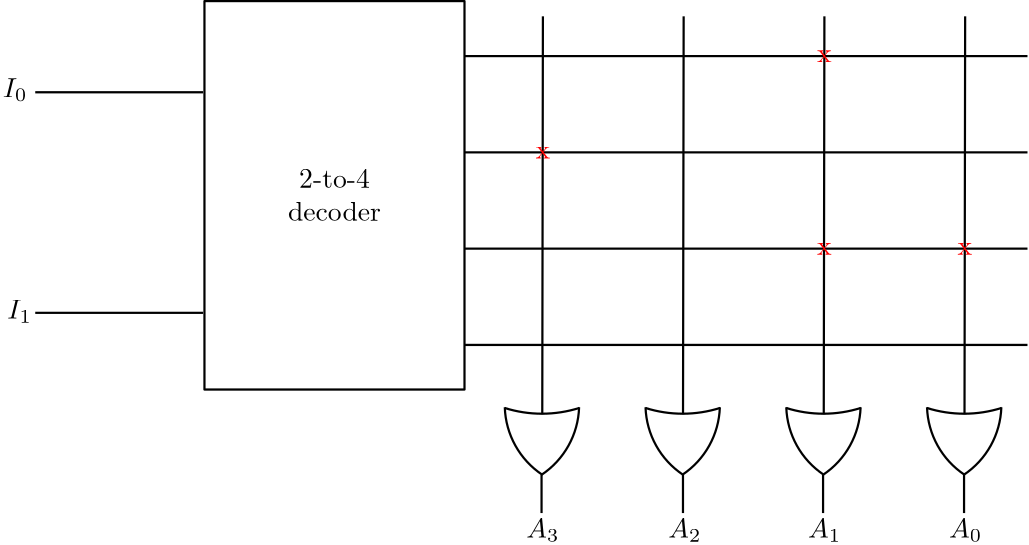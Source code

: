 <?xml version="1.0"?>
<!DOCTYPE ipe SYSTEM "ipe.dtd">
<ipe version="70218" creator="Ipe 7.2.23">
<info created="D:20210301134906" modified="D:20210301232832"/>
<ipestyle name="basic">
<symbol name="arrow/arc(spx)">
<path stroke="sym-stroke" fill="sym-stroke" pen="sym-pen">
0 0 m
-1 0.333 l
-1 -0.333 l
h
</path>
</symbol>
<symbol name="arrow/farc(spx)">
<path stroke="sym-stroke" fill="white" pen="sym-pen">
0 0 m
-1 0.333 l
-1 -0.333 l
h
</path>
</symbol>
<symbol name="arrow/ptarc(spx)">
<path stroke="sym-stroke" fill="sym-stroke" pen="sym-pen">
0 0 m
-1 0.333 l
-0.8 0 l
-1 -0.333 l
h
</path>
</symbol>
<symbol name="arrow/fptarc(spx)">
<path stroke="sym-stroke" fill="white" pen="sym-pen">
0 0 m
-1 0.333 l
-0.8 0 l
-1 -0.333 l
h
</path>
</symbol>
<symbol name="mark/circle(sx)" transformations="translations">
<path fill="sym-stroke">
0.6 0 0 0.6 0 0 e
0.4 0 0 0.4 0 0 e
</path>
</symbol>
<symbol name="mark/disk(sx)" transformations="translations">
<path fill="sym-stroke">
0.6 0 0 0.6 0 0 e
</path>
</symbol>
<symbol name="mark/fdisk(sfx)" transformations="translations">
<group>
<path fill="sym-fill">
0.5 0 0 0.5 0 0 e
</path>
<path fill="sym-stroke" fillrule="eofill">
0.6 0 0 0.6 0 0 e
0.4 0 0 0.4 0 0 e
</path>
</group>
</symbol>
<symbol name="mark/box(sx)" transformations="translations">
<path fill="sym-stroke" fillrule="eofill">
-0.6 -0.6 m
0.6 -0.6 l
0.6 0.6 l
-0.6 0.6 l
h
-0.4 -0.4 m
0.4 -0.4 l
0.4 0.4 l
-0.4 0.4 l
h
</path>
</symbol>
<symbol name="mark/square(sx)" transformations="translations">
<path fill="sym-stroke">
-0.6 -0.6 m
0.6 -0.6 l
0.6 0.6 l
-0.6 0.6 l
h
</path>
</symbol>
<symbol name="mark/fsquare(sfx)" transformations="translations">
<group>
<path fill="sym-fill">
-0.5 -0.5 m
0.5 -0.5 l
0.5 0.5 l
-0.5 0.5 l
h
</path>
<path fill="sym-stroke" fillrule="eofill">
-0.6 -0.6 m
0.6 -0.6 l
0.6 0.6 l
-0.6 0.6 l
h
-0.4 -0.4 m
0.4 -0.4 l
0.4 0.4 l
-0.4 0.4 l
h
</path>
</group>
</symbol>
<symbol name="mark/cross(sx)" transformations="translations">
<group>
<path fill="sym-stroke">
-0.43 -0.57 m
0.57 0.43 l
0.43 0.57 l
-0.57 -0.43 l
h
</path>
<path fill="sym-stroke">
-0.43 0.57 m
0.57 -0.43 l
0.43 -0.57 l
-0.57 0.43 l
h
</path>
</group>
</symbol>
<symbol name="arrow/fnormal(spx)">
<path stroke="sym-stroke" fill="white" pen="sym-pen">
0 0 m
-1 0.333 l
-1 -0.333 l
h
</path>
</symbol>
<symbol name="arrow/pointed(spx)">
<path stroke="sym-stroke" fill="sym-stroke" pen="sym-pen">
0 0 m
-1 0.333 l
-0.8 0 l
-1 -0.333 l
h
</path>
</symbol>
<symbol name="arrow/fpointed(spx)">
<path stroke="sym-stroke" fill="white" pen="sym-pen">
0 0 m
-1 0.333 l
-0.8 0 l
-1 -0.333 l
h
</path>
</symbol>
<symbol name="arrow/linear(spx)">
<path stroke="sym-stroke" pen="sym-pen">
-1 0.333 m
0 0 l
-1 -0.333 l
</path>
</symbol>
<symbol name="arrow/fdouble(spx)">
<path stroke="sym-stroke" fill="white" pen="sym-pen">
0 0 m
-1 0.333 l
-1 -0.333 l
h
-1 0 m
-2 0.333 l
-2 -0.333 l
h
</path>
</symbol>
<symbol name="arrow/double(spx)">
<path stroke="sym-stroke" fill="sym-stroke" pen="sym-pen">
0 0 m
-1 0.333 l
-1 -0.333 l
h
-1 0 m
-2 0.333 l
-2 -0.333 l
h
</path>
</symbol>
<symbol name="arrow/mid-normal(spx)">
<path stroke="sym-stroke" fill="sym-stroke" pen="sym-pen">
0.5 0 m
-0.5 0.333 l
-0.5 -0.333 l
h
</path>
</symbol>
<symbol name="arrow/mid-fnormal(spx)">
<path stroke="sym-stroke" fill="white" pen="sym-pen">
0.5 0 m
-0.5 0.333 l
-0.5 -0.333 l
h
</path>
</symbol>
<symbol name="arrow/mid-pointed(spx)">
<path stroke="sym-stroke" fill="sym-stroke" pen="sym-pen">
0.5 0 m
-0.5 0.333 l
-0.3 0 l
-0.5 -0.333 l
h
</path>
</symbol>
<symbol name="arrow/mid-fpointed(spx)">
<path stroke="sym-stroke" fill="white" pen="sym-pen">
0.5 0 m
-0.5 0.333 l
-0.3 0 l
-0.5 -0.333 l
h
</path>
</symbol>
<symbol name="arrow/mid-double(spx)">
<path stroke="sym-stroke" fill="sym-stroke" pen="sym-pen">
1 0 m
0 0.333 l
0 -0.333 l
h
0 0 m
-1 0.333 l
-1 -0.333 l
h
</path>
</symbol>
<symbol name="arrow/mid-fdouble(spx)">
<path stroke="sym-stroke" fill="white" pen="sym-pen">
1 0 m
0 0.333 l
0 -0.333 l
h
0 0 m
-1 0.333 l
-1 -0.333 l
h
</path>
</symbol>
<anglesize name="22.5 deg" value="22.5"/>
<anglesize name="30 deg" value="30"/>
<anglesize name="45 deg" value="45"/>
<anglesize name="60 deg" value="60"/>
<anglesize name="90 deg" value="90"/>
<arrowsize name="large" value="10"/>
<arrowsize name="small" value="5"/>
<arrowsize name="tiny" value="3"/>
<color name="blue" value="0 0 1"/>
<color name="brown" value="0.647 0.165 0.165"/>
<color name="darkblue" value="0 0 0.545"/>
<color name="darkcyan" value="0 0.545 0.545"/>
<color name="darkgray" value="0.663"/>
<color name="darkgreen" value="0 0.392 0"/>
<color name="darkmagenta" value="0.545 0 0.545"/>
<color name="darkorange" value="1 0.549 0"/>
<color name="darkred" value="0.545 0 0"/>
<color name="gold" value="1 0.843 0"/>
<color name="gray" value="0.745"/>
<color name="green" value="0 1 0"/>
<color name="lightblue" value="0.678 0.847 0.902"/>
<color name="lightcyan" value="0.878 1 1"/>
<color name="lightgray" value="0.827"/>
<color name="lightgreen" value="0.565 0.933 0.565"/>
<color name="lightyellow" value="1 1 0.878"/>
<color name="navy" value="0 0 0.502"/>
<color name="orange" value="1 0.647 0"/>
<color name="pink" value="1 0.753 0.796"/>
<color name="purple" value="0.627 0.125 0.941"/>
<color name="red" value="1 0 0"/>
<color name="seagreen" value="0.18 0.545 0.341"/>
<color name="turquoise" value="0.251 0.878 0.816"/>
<color name="violet" value="0.933 0.51 0.933"/>
<color name="yellow" value="1 1 0"/>
<dashstyle name="dash dot dotted" value="[4 2 1 2 1 2] 0"/>
<dashstyle name="dash dotted" value="[4 2 1 2] 0"/>
<dashstyle name="dashed" value="[4] 0"/>
<dashstyle name="dotted" value="[1 3] 0"/>
<gridsize name="10 pts (~3.5 mm)" value="10"/>
<gridsize name="14 pts (~5 mm)" value="14"/>
<gridsize name="16 pts (~6 mm)" value="16"/>
<gridsize name="20 pts (~7 mm)" value="20"/>
<gridsize name="28 pts (~10 mm)" value="28"/>
<gridsize name="32 pts (~12 mm)" value="32"/>
<gridsize name="4 pts" value="4"/>
<gridsize name="56 pts (~20 mm)" value="56"/>
<gridsize name="8 pts (~3 mm)" value="8"/>
<opacity name="10%" value="0.1"/>
<opacity name="30%" value="0.3"/>
<opacity name="50%" value="0.5"/>
<opacity name="75%" value="0.75"/>
<pen name="fat" value="1.2"/>
<pen name="heavier" value="0.8"/>
<pen name="ultrafat" value="2"/>
<symbolsize name="large" value="5"/>
<symbolsize name="small" value="2"/>
<symbolsize name="tiny" value="1.1"/>
<textsize name="Huge" value="\Huge"/>
<textsize name="LARGE" value="\LARGE"/>
<textsize name="Large" value="\Large"/>
<textsize name="footnote" value="\footnotesize"/>
<textsize name="huge" value="\huge"/>
<textsize name="large" value="\large"/>
<textsize name="small" value="\small"/>
<textsize name="tiny" value="\tiny"/>
<textstyle name="center" begin="\begin{center}" end="\end{center}"/>
<textstyle name="item" begin="\begin{itemize}\item{}" end="\end{itemize}"/>
<textstyle name="itemize" begin="\begin{itemize}" end="\end{itemize}"/>
<tiling name="falling" angle="-60" step="4" width="1"/>
<tiling name="rising" angle="30" step="4" width="1"/>
</ipestyle>
<page>
<layer name="alpha"/>
<layer name="beta"/>
<view layers="alpha beta" active="beta"/>
<group layer="alpha" matrix="1 0 0 1 -0.987995 -1.26034">
<path matrix="1 0 0 1 0.912285 0" stroke="black" fill="white" pen="heavier">
257.442 718.036 m
459.936 718.036 l
</path>
<path matrix="1 0 0 1 0.912101 -34.6617" stroke="black" fill="white" pen="heavier">
257.442 718.036 m
459.936 718.036 l
</path>
<path matrix="1 0 0 1 0.912101 -69.3229" stroke="black" fill="white" pen="heavier">
257.442 718.036 m
459.936 718.036 l
</path>
<path matrix="1 0 0 1 0.912101 -103.984" stroke="black" fill="white" pen="heavier">
257.442 718.036 m
459.936 718.036 l
</path>
</group>
<group layer="beta">
<path matrix="0.656941 0 0 0.822703 97.914 121.821" stroke="black" fill="white" pen="heavier">
285.063 566.44 m
285.414 740.563 l
</path>
<group>
<path matrix="1 0 0 1 248.851 -147.794" stroke="black" fill="white" pen="heavier">
36.0808 713.832 m
30.3778 0 0 30.3778 19.2302 739.108 49.5926 738.139 a
</path>
<path matrix="-1 0 0 1 321.285 -147.793" stroke="black" fill="white" pen="heavier">
36.0808 713.832 m
30.3778 0 0 30.3778 19.2302 739.108 49.5926 738.139 a
</path>
<path matrix="1 0 0 1 248.924 -147.94" stroke="black" pen="heavier">
22.7129 738.043 m
44.6127 0 0 44.6127 36.1484 780.584 49.6266 738.056 a
</path>
</group>
</group>
<group matrix="1 0 0 1 50.6688 0.00032767">
<path matrix="0.656941 0 0 0.822703 97.914 121.821" stroke="black" fill="white" pen="heavier">
285.063 566.44 m
285.414 740.563 l
</path>
<group>
<path matrix="1 0 0 1 248.851 -147.794" stroke="black" fill="white" pen="heavier">
36.0808 713.832 m
30.3778 0 0 30.3778 19.2302 739.108 49.5926 738.139 a
</path>
<path matrix="-1 0 0 1 321.285 -147.793" stroke="black" fill="white" pen="heavier">
36.0808 713.832 m
30.3778 0 0 30.3778 19.2302 739.108 49.5926 738.139 a
</path>
<path matrix="1 0 0 1 248.924 -147.94" stroke="black" pen="heavier">
22.7129 738.043 m
44.6127 0 0 44.6127 36.1484 780.584 49.6266 738.056 a
</path>
</group>
</group>
<group matrix="1 0 0 1 101.337 0.00032767">
<path matrix="0.656941 0 0 0.822703 97.914 121.821" stroke="black" fill="white" pen="heavier">
285.063 566.44 m
285.414 740.563 l
</path>
<group>
<path matrix="1 0 0 1 248.851 -147.794" stroke="black" fill="white" pen="heavier">
36.0808 713.832 m
30.3778 0 0 30.3778 19.2302 739.108 49.5926 738.139 a
</path>
<path matrix="-1 0 0 1 321.285 -147.793" stroke="black" fill="white" pen="heavier">
36.0808 713.832 m
30.3778 0 0 30.3778 19.2302 739.108 49.5926 738.139 a
</path>
<path matrix="1 0 0 1 248.924 -147.94" stroke="black" pen="heavier">
22.7129 738.043 m
44.6127 0 0 44.6127 36.1484 780.584 49.6266 738.056 a
</path>
</group>
</group>
<group matrix="1 0 0 1 152.006 0.00032767">
<path matrix="0.656941 0 0 0.822703 97.914 121.821" stroke="black" fill="white" pen="heavier">
285.063 566.44 m
285.414 740.563 l
</path>
<group>
<path matrix="1 0 0 1 248.851 -147.794" stroke="black" fill="white" pen="heavier">
36.0808 713.832 m
30.3778 0 0 30.3778 19.2302 739.108 49.5926 738.139 a
</path>
<path matrix="-1 0 0 1 321.285 -147.793" stroke="black" fill="white" pen="heavier">
36.0808 713.832 m
30.3778 0 0 30.3778 19.2302 739.108 49.5926 738.139 a
</path>
<path matrix="1 0 0 1 248.924 -147.94" stroke="black" pen="heavier">
22.7129 738.043 m
44.6127 0 0 44.6127 36.1484 780.584 49.6266 738.056 a
</path>
</group>
</group>
<text matrix="1 0 0 1 233.518 -1.90651" transformations="translations" pos="49.2603 681.781" stroke="red" type="label" width="5.258" height="4.289" depth="0" valign="baseline">x</text>
<text matrix="1 0 0 1 334.801 32.822" transformations="translations" pos="49.2603 681.781" stroke="red" type="label" width="5.258" height="4.289" depth="0" valign="baseline">x</text>
<text matrix="1 0 0 1 334.79 -36.5487" transformations="translations" pos="49.2603 681.781" stroke="red" type="label" width="5.258" height="4.289" depth="0" valign="baseline">x</text>
<text matrix="1 0 0 1 385.406 -36.5612" transformations="translations" pos="49.2603 681.781" stroke="red" type="label" width="5.258" height="4.289" depth="0" valign="baseline">x</text>
<path matrix="1 0 0 1 0 -0.160656" stroke="0" pen="heavier">
284.926 566.204 m
284.926 552.435 l
</path>
<path matrix="1 0 0 1 50.9134 -0.160194" stroke="0" pen="heavier">
284.926 566.204 m
284.926 552.435 l
</path>
<path matrix="1 0 0 1 101.346 -0.160194" stroke="0" pen="heavier">
284.926 566.204 m
284.926 552.435 l
</path>
<path matrix="1 0 0 1 152.1 -0.160194" stroke="0" pen="heavier">
284.926 566.204 m
284.926 552.435 l
</path>
<text matrix="1 0 0 1 -4.55984 2.29242" transformations="translations" pos="283.97 541.136" stroke="0" type="label" width="11.941" height="6.812" depth="1.49" valign="baseline" style="math">A_3</text>
<text matrix="1 0 0 1 46.5558 2.29216" transformations="translations" pos="283.97 541.136" stroke="0" type="label" width="11.941" height="6.812" depth="1.49" valign="baseline" style="math">A_2
</text>
<text matrix="1 0 0 1 96.8961 2.29216" transformations="translations" pos="283.97 541.136" stroke="0" type="label" width="11.941" height="6.812" depth="1.49" valign="baseline" style="math">A_1</text>
<text matrix="1 0 0 1 147.68 2.29216" transformations="translations" pos="283.97 541.136" stroke="0" type="label" width="11.941" height="6.812" depth="1.49" valign="baseline" style="math">A_0</text>
<text matrix="1 0 0 1 1.04348 -4.26878" transformations="translations" pos="247.94 718.091" stroke="0" type="label" width="4.981" height="6.42" depth="0" valign="baseline" style="math">0</text>
<text matrix="1 0 0 1 3.77989 -1.42293" transformations="translations" pos="245.204 681.149" stroke="0" type="label" width="4.981" height="6.42" depth="0" valign="baseline" style="math">1</text>
<text matrix="1 0 0 1 2.86776 -0.949246" transformations="translations" pos="246.116 645.576" stroke="0" type="label" width="4.981" height="6.42" depth="0" valign="baseline" style="math">2</text>
<text matrix="1 0 0 1 4.23596 -5.4034" transformations="translations" pos="244.748 614.563" stroke="0" type="label" width="4.981" height="6.42" depth="0" valign="baseline" style="math">3</text>
<path matrix="1 0 0 1 98.2447 -33.242" stroke="black" fill="white" pen="heavier">
65.3266 769.81 m
65.3266 629.98 l
158.941 629.98 l
158.941 769.81 l
h
</path>
<text matrix="1 0 0 1 117.666 -10.946" transformations="translations" pos="72.4176 686.787" stroke="black" type="minipage" width="40.5901" height="11.676" depth="6.7" valign="top" style="center">2-to-4
decoder</text>
<group matrix="1 0 0 1 0 0.30005">
<path matrix="1 0 0 1 1.18518 0" stroke="black" fill="white" pen="heavier">
101.469 703.45 m
161.904 703.45 l
</path>
<path matrix="1 0 0 1 1.18501 -79.3948" stroke="black" fill="white" pen="heavier">
101.469 703.45 m
161.904 703.45 l
</path>
</group>
<text matrix="1 0 0 1 25.6709 -13.3753" transformations="translations" pos="65.2965 715.355" stroke="black" type="label" width="8.849" height="6.812" depth="1.49" valign="baseline" style="math">I_0</text>
<text matrix="1 0 0 1 27.2922 -93.0898" transformations="translations" pos="65.2965 715.355" stroke="black" type="label" width="8.849" height="6.812" depth="1.49" valign="baseline" style="math">I_1</text>
</page>
</ipe>
